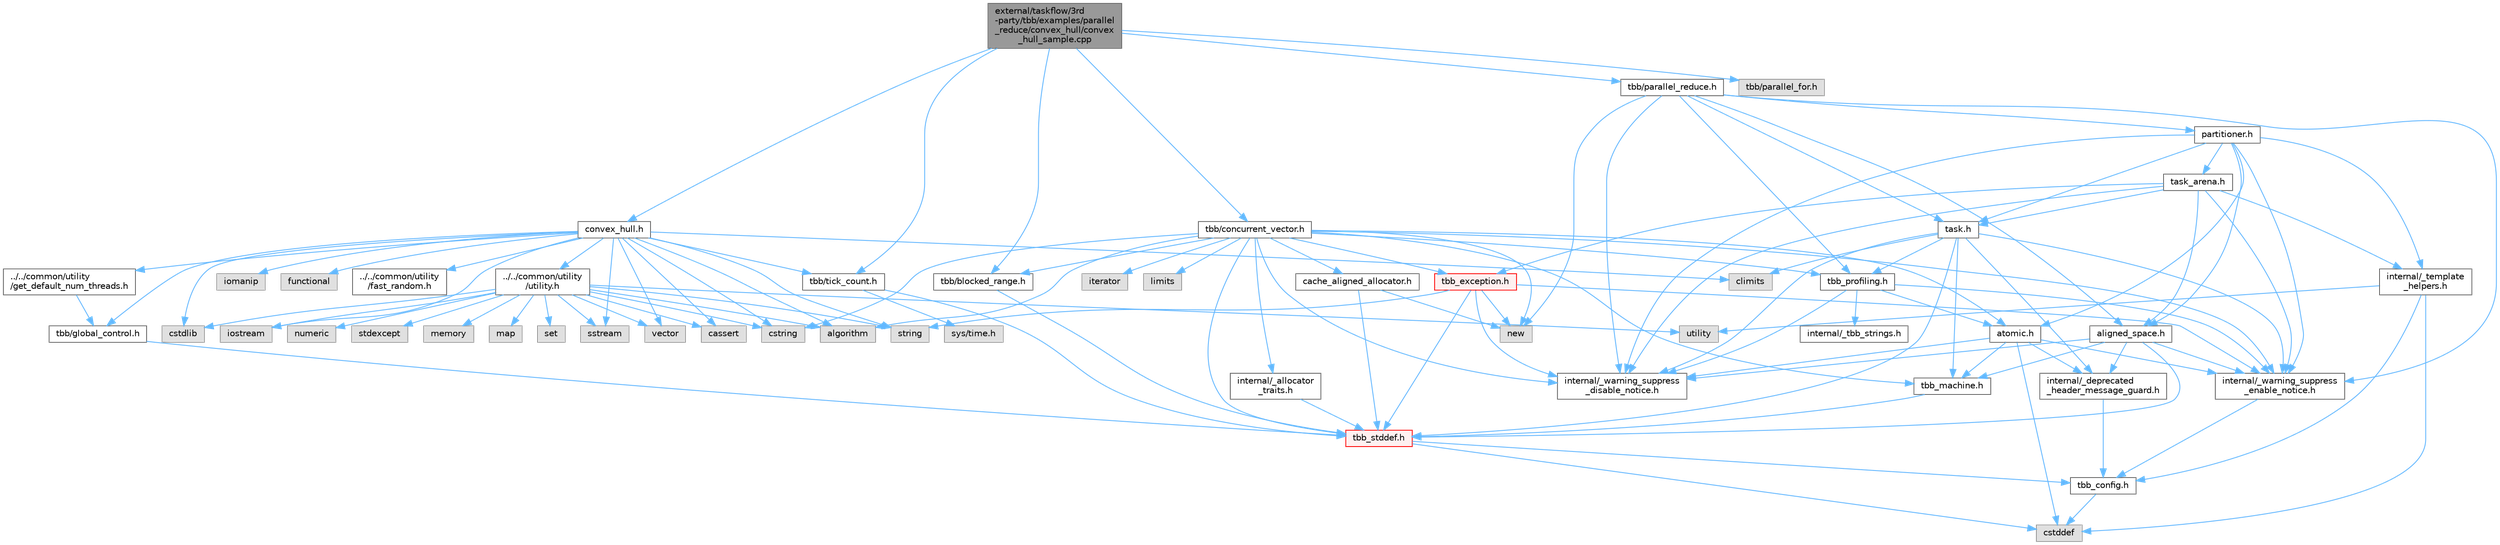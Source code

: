 digraph "external/taskflow/3rd-party/tbb/examples/parallel_reduce/convex_hull/convex_hull_sample.cpp"
{
 // LATEX_PDF_SIZE
  bgcolor="transparent";
  edge [fontname=Helvetica,fontsize=10,labelfontname=Helvetica,labelfontsize=10];
  node [fontname=Helvetica,fontsize=10,shape=box,height=0.2,width=0.4];
  Node1 [id="Node000001",label="external/taskflow/3rd\l-party/tbb/examples/parallel\l_reduce/convex_hull/convex\l_hull_sample.cpp",height=0.2,width=0.4,color="gray40", fillcolor="grey60", style="filled", fontcolor="black",tooltip=" "];
  Node1 -> Node2 [id="edge115_Node000001_Node000002",color="steelblue1",style="solid",tooltip=" "];
  Node2 [id="Node000002",label="convex_hull.h",height=0.2,width=0.4,color="grey40", fillcolor="white", style="filled",URL="$convex__hull_8h.html",tooltip=" "];
  Node2 -> Node3 [id="edge116_Node000002_Node000003",color="steelblue1",style="solid",tooltip=" "];
  Node3 [id="Node000003",label="cassert",height=0.2,width=0.4,color="grey60", fillcolor="#E0E0E0", style="filled",tooltip=" "];
  Node2 -> Node4 [id="edge117_Node000002_Node000004",color="steelblue1",style="solid",tooltip=" "];
  Node4 [id="Node000004",label="cstdlib",height=0.2,width=0.4,color="grey60", fillcolor="#E0E0E0", style="filled",tooltip=" "];
  Node2 -> Node5 [id="edge118_Node000002_Node000005",color="steelblue1",style="solid",tooltip=" "];
  Node5 [id="Node000005",label="iostream",height=0.2,width=0.4,color="grey60", fillcolor="#E0E0E0", style="filled",tooltip=" "];
  Node2 -> Node6 [id="edge119_Node000002_Node000006",color="steelblue1",style="solid",tooltip=" "];
  Node6 [id="Node000006",label="iomanip",height=0.2,width=0.4,color="grey60", fillcolor="#E0E0E0", style="filled",tooltip=" "];
  Node2 -> Node7 [id="edge120_Node000002_Node000007",color="steelblue1",style="solid",tooltip=" "];
  Node7 [id="Node000007",label="sstream",height=0.2,width=0.4,color="grey60", fillcolor="#E0E0E0", style="filled",tooltip=" "];
  Node2 -> Node8 [id="edge121_Node000002_Node000008",color="steelblue1",style="solid",tooltip=" "];
  Node8 [id="Node000008",label="vector",height=0.2,width=0.4,color="grey60", fillcolor="#E0E0E0", style="filled",tooltip=" "];
  Node2 -> Node9 [id="edge122_Node000002_Node000009",color="steelblue1",style="solid",tooltip=" "];
  Node9 [id="Node000009",label="string",height=0.2,width=0.4,color="grey60", fillcolor="#E0E0E0", style="filled",tooltip=" "];
  Node2 -> Node10 [id="edge123_Node000002_Node000010",color="steelblue1",style="solid",tooltip=" "];
  Node10 [id="Node000010",label="cstring",height=0.2,width=0.4,color="grey60", fillcolor="#E0E0E0", style="filled",tooltip=" "];
  Node2 -> Node11 [id="edge124_Node000002_Node000011",color="steelblue1",style="solid",tooltip=" "];
  Node11 [id="Node000011",label="algorithm",height=0.2,width=0.4,color="grey60", fillcolor="#E0E0E0", style="filled",tooltip=" "];
  Node2 -> Node12 [id="edge125_Node000002_Node000012",color="steelblue1",style="solid",tooltip=" "];
  Node12 [id="Node000012",label="functional",height=0.2,width=0.4,color="grey60", fillcolor="#E0E0E0", style="filled",tooltip=" "];
  Node2 -> Node13 [id="edge126_Node000002_Node000013",color="steelblue1",style="solid",tooltip=" "];
  Node13 [id="Node000013",label="climits",height=0.2,width=0.4,color="grey60", fillcolor="#E0E0E0", style="filled",tooltip=" "];
  Node2 -> Node14 [id="edge127_Node000002_Node000014",color="steelblue1",style="solid",tooltip=" "];
  Node14 [id="Node000014",label="tbb/tick_count.h",height=0.2,width=0.4,color="grey40", fillcolor="white", style="filled",URL="$tick__count_8h.html",tooltip=" "];
  Node14 -> Node15 [id="edge128_Node000014_Node000015",color="steelblue1",style="solid",tooltip=" "];
  Node15 [id="Node000015",label="tbb_stddef.h",height=0.2,width=0.4,color="red", fillcolor="#FFF0F0", style="filled",URL="$tbb__stddef_8h.html",tooltip=" "];
  Node15 -> Node16 [id="edge129_Node000015_Node000016",color="steelblue1",style="solid",tooltip=" "];
  Node16 [id="Node000016",label="tbb_config.h",height=0.2,width=0.4,color="grey40", fillcolor="white", style="filled",URL="$tbb__config_8h.html",tooltip=" "];
  Node16 -> Node17 [id="edge130_Node000016_Node000017",color="steelblue1",style="solid",tooltip=" "];
  Node17 [id="Node000017",label="cstddef",height=0.2,width=0.4,color="grey60", fillcolor="#E0E0E0", style="filled",tooltip=" "];
  Node15 -> Node17 [id="edge131_Node000015_Node000017",color="steelblue1",style="solid",tooltip=" "];
  Node14 -> Node19 [id="edge132_Node000014_Node000019",color="steelblue1",style="solid",tooltip=" "];
  Node19 [id="Node000019",label="sys/time.h",height=0.2,width=0.4,color="grey60", fillcolor="#E0E0E0", style="filled",tooltip=" "];
  Node2 -> Node20 [id="edge133_Node000002_Node000020",color="steelblue1",style="solid",tooltip=" "];
  Node20 [id="Node000020",label="tbb/global_control.h",height=0.2,width=0.4,color="grey40", fillcolor="white", style="filled",URL="$global__control_8h.html",tooltip=" "];
  Node20 -> Node15 [id="edge134_Node000020_Node000015",color="steelblue1",style="solid",tooltip=" "];
  Node2 -> Node21 [id="edge135_Node000002_Node000021",color="steelblue1",style="solid",tooltip=" "];
  Node21 [id="Node000021",label="../../common/utility\l/utility.h",height=0.2,width=0.4,color="grey40", fillcolor="white", style="filled",URL="$external_2taskflow_23rd-party_2tbb_2examples_2common_2utility_2utility_8h.html",tooltip=" "];
  Node21 -> Node22 [id="edge136_Node000021_Node000022",color="steelblue1",style="solid",tooltip=" "];
  Node22 [id="Node000022",label="utility",height=0.2,width=0.4,color="grey60", fillcolor="#E0E0E0", style="filled",tooltip=" "];
  Node21 -> Node9 [id="edge137_Node000021_Node000009",color="steelblue1",style="solid",tooltip=" "];
  Node21 -> Node10 [id="edge138_Node000021_Node000010",color="steelblue1",style="solid",tooltip=" "];
  Node21 -> Node8 [id="edge139_Node000021_Node000008",color="steelblue1",style="solid",tooltip=" "];
  Node21 -> Node23 [id="edge140_Node000021_Node000023",color="steelblue1",style="solid",tooltip=" "];
  Node23 [id="Node000023",label="map",height=0.2,width=0.4,color="grey60", fillcolor="#E0E0E0", style="filled",tooltip=" "];
  Node21 -> Node24 [id="edge141_Node000021_Node000024",color="steelblue1",style="solid",tooltip=" "];
  Node24 [id="Node000024",label="set",height=0.2,width=0.4,color="grey60", fillcolor="#E0E0E0", style="filled",tooltip=" "];
  Node21 -> Node11 [id="edge142_Node000021_Node000011",color="steelblue1",style="solid",tooltip=" "];
  Node21 -> Node7 [id="edge143_Node000021_Node000007",color="steelblue1",style="solid",tooltip=" "];
  Node21 -> Node25 [id="edge144_Node000021_Node000025",color="steelblue1",style="solid",tooltip=" "];
  Node25 [id="Node000025",label="numeric",height=0.2,width=0.4,color="grey60", fillcolor="#E0E0E0", style="filled",tooltip=" "];
  Node21 -> Node26 [id="edge145_Node000021_Node000026",color="steelblue1",style="solid",tooltip=" "];
  Node26 [id="Node000026",label="stdexcept",height=0.2,width=0.4,color="grey60", fillcolor="#E0E0E0", style="filled",tooltip=" "];
  Node21 -> Node27 [id="edge146_Node000021_Node000027",color="steelblue1",style="solid",tooltip=" "];
  Node27 [id="Node000027",label="memory",height=0.2,width=0.4,color="grey60", fillcolor="#E0E0E0", style="filled",tooltip=" "];
  Node21 -> Node3 [id="edge147_Node000021_Node000003",color="steelblue1",style="solid",tooltip=" "];
  Node21 -> Node5 [id="edge148_Node000021_Node000005",color="steelblue1",style="solid",tooltip=" "];
  Node21 -> Node4 [id="edge149_Node000021_Node000004",color="steelblue1",style="solid",tooltip=" "];
  Node2 -> Node28 [id="edge150_Node000002_Node000028",color="steelblue1",style="solid",tooltip=" "];
  Node28 [id="Node000028",label="../../common/utility\l/get_default_num_threads.h",height=0.2,width=0.4,color="grey40", fillcolor="white", style="filled",URL="$get__default__num__threads_8h.html",tooltip=" "];
  Node28 -> Node20 [id="edge151_Node000028_Node000020",color="steelblue1",style="solid",tooltip=" "];
  Node2 -> Node29 [id="edge152_Node000002_Node000029",color="steelblue1",style="solid",tooltip=" "];
  Node29 [id="Node000029",label="../../common/utility\l/fast_random.h",height=0.2,width=0.4,color="grey40", fillcolor="white", style="filled",URL="$fast__random_8h.html",tooltip=" "];
  Node1 -> Node30 [id="edge153_Node000001_Node000030",color="steelblue1",style="solid",tooltip=" "];
  Node30 [id="Node000030",label="tbb/parallel_for.h",height=0.2,width=0.4,color="grey60", fillcolor="#E0E0E0", style="filled",tooltip=" "];
  Node1 -> Node31 [id="edge154_Node000001_Node000031",color="steelblue1",style="solid",tooltip=" "];
  Node31 [id="Node000031",label="tbb/parallel_reduce.h",height=0.2,width=0.4,color="grey40", fillcolor="white", style="filled",URL="$parallel__reduce_8h.html",tooltip=" "];
  Node31 -> Node32 [id="edge155_Node000031_Node000032",color="steelblue1",style="solid",tooltip=" "];
  Node32 [id="Node000032",label="internal/_warning_suppress\l_enable_notice.h",height=0.2,width=0.4,color="grey40", fillcolor="white", style="filled",URL="$__warning__suppress__enable__notice_8h.html",tooltip=" "];
  Node32 -> Node16 [id="edge156_Node000032_Node000016",color="steelblue1",style="solid",tooltip=" "];
  Node31 -> Node33 [id="edge157_Node000031_Node000033",color="steelblue1",style="solid",tooltip=" "];
  Node33 [id="Node000033",label="new",height=0.2,width=0.4,color="grey60", fillcolor="#E0E0E0", style="filled",tooltip=" "];
  Node31 -> Node34 [id="edge158_Node000031_Node000034",color="steelblue1",style="solid",tooltip=" "];
  Node34 [id="Node000034",label="task.h",height=0.2,width=0.4,color="grey40", fillcolor="white", style="filled",URL="$task_8h.html",tooltip=" "];
  Node34 -> Node35 [id="edge159_Node000034_Node000035",color="steelblue1",style="solid",tooltip=" "];
  Node35 [id="Node000035",label="internal/_deprecated\l_header_message_guard.h",height=0.2,width=0.4,color="grey40", fillcolor="white", style="filled",URL="$__deprecated__header__message__guard_8h.html",tooltip=" "];
  Node35 -> Node16 [id="edge160_Node000035_Node000016",color="steelblue1",style="solid",tooltip=" "];
  Node34 -> Node32 [id="edge161_Node000034_Node000032",color="steelblue1",style="solid",tooltip=" "];
  Node34 -> Node15 [id="edge162_Node000034_Node000015",color="steelblue1",style="solid",tooltip=" "];
  Node34 -> Node36 [id="edge163_Node000034_Node000036",color="steelblue1",style="solid",tooltip=" "];
  Node36 [id="Node000036",label="tbb_machine.h",height=0.2,width=0.4,color="grey40", fillcolor="white", style="filled",URL="$tbb__machine_8h.html",tooltip=" "];
  Node36 -> Node15 [id="edge164_Node000036_Node000015",color="steelblue1",style="solid",tooltip=" "];
  Node34 -> Node37 [id="edge165_Node000034_Node000037",color="steelblue1",style="solid",tooltip=" "];
  Node37 [id="Node000037",label="tbb_profiling.h",height=0.2,width=0.4,color="grey40", fillcolor="white", style="filled",URL="$tbb__profiling_8h.html",tooltip=" "];
  Node37 -> Node32 [id="edge166_Node000037_Node000032",color="steelblue1",style="solid",tooltip=" "];
  Node37 -> Node38 [id="edge167_Node000037_Node000038",color="steelblue1",style="solid",tooltip=" "];
  Node38 [id="Node000038",label="internal/_tbb_strings.h",height=0.2,width=0.4,color="grey40", fillcolor="white", style="filled",URL="$__tbb__strings_8h.html",tooltip=" "];
  Node37 -> Node39 [id="edge168_Node000037_Node000039",color="steelblue1",style="solid",tooltip=" "];
  Node39 [id="Node000039",label="atomic.h",height=0.2,width=0.4,color="grey40", fillcolor="white", style="filled",URL="$external_2taskflow_23rd-party_2tbb_2include_2tbb_2atomic_8h.html",tooltip=" "];
  Node39 -> Node35 [id="edge169_Node000039_Node000035",color="steelblue1",style="solid",tooltip=" "];
  Node39 -> Node32 [id="edge170_Node000039_Node000032",color="steelblue1",style="solid",tooltip=" "];
  Node39 -> Node17 [id="edge171_Node000039_Node000017",color="steelblue1",style="solid",tooltip=" "];
  Node39 -> Node36 [id="edge172_Node000039_Node000036",color="steelblue1",style="solid",tooltip=" "];
  Node39 -> Node40 [id="edge173_Node000039_Node000040",color="steelblue1",style="solid",tooltip=" "];
  Node40 [id="Node000040",label="internal/_warning_suppress\l_disable_notice.h",height=0.2,width=0.4,color="grey40", fillcolor="white", style="filled",URL="$__warning__suppress__disable__notice_8h.html",tooltip=" "];
  Node37 -> Node40 [id="edge174_Node000037_Node000040",color="steelblue1",style="solid",tooltip=" "];
  Node34 -> Node13 [id="edge175_Node000034_Node000013",color="steelblue1",style="solid",tooltip=" "];
  Node34 -> Node40 [id="edge176_Node000034_Node000040",color="steelblue1",style="solid",tooltip=" "];
  Node31 -> Node41 [id="edge177_Node000031_Node000041",color="steelblue1",style="solid",tooltip=" "];
  Node41 [id="Node000041",label="aligned_space.h",height=0.2,width=0.4,color="grey40", fillcolor="white", style="filled",URL="$aligned__space_8h.html",tooltip=" "];
  Node41 -> Node35 [id="edge178_Node000041_Node000035",color="steelblue1",style="solid",tooltip=" "];
  Node41 -> Node32 [id="edge179_Node000041_Node000032",color="steelblue1",style="solid",tooltip=" "];
  Node41 -> Node15 [id="edge180_Node000041_Node000015",color="steelblue1",style="solid",tooltip=" "];
  Node41 -> Node36 [id="edge181_Node000041_Node000036",color="steelblue1",style="solid",tooltip=" "];
  Node41 -> Node40 [id="edge182_Node000041_Node000040",color="steelblue1",style="solid",tooltip=" "];
  Node31 -> Node42 [id="edge183_Node000031_Node000042",color="steelblue1",style="solid",tooltip=" "];
  Node42 [id="Node000042",label="partitioner.h",height=0.2,width=0.4,color="grey40", fillcolor="white", style="filled",URL="$partitioner_8h.html",tooltip=" "];
  Node42 -> Node32 [id="edge184_Node000042_Node000032",color="steelblue1",style="solid",tooltip=" "];
  Node42 -> Node34 [id="edge185_Node000042_Node000034",color="steelblue1",style="solid",tooltip=" "];
  Node42 -> Node43 [id="edge186_Node000042_Node000043",color="steelblue1",style="solid",tooltip=" "];
  Node43 [id="Node000043",label="task_arena.h",height=0.2,width=0.4,color="grey40", fillcolor="white", style="filled",URL="$task__arena_8h.html",tooltip=" "];
  Node43 -> Node32 [id="edge187_Node000043_Node000032",color="steelblue1",style="solid",tooltip=" "];
  Node43 -> Node34 [id="edge188_Node000043_Node000034",color="steelblue1",style="solid",tooltip=" "];
  Node43 -> Node44 [id="edge189_Node000043_Node000044",color="steelblue1",style="solid",tooltip=" "];
  Node44 [id="Node000044",label="tbb_exception.h",height=0.2,width=0.4,color="red", fillcolor="#FFF0F0", style="filled",URL="$tbb__exception_8h.html",tooltip=" "];
  Node44 -> Node32 [id="edge190_Node000044_Node000032",color="steelblue1",style="solid",tooltip=" "];
  Node44 -> Node15 [id="edge191_Node000044_Node000015",color="steelblue1",style="solid",tooltip=" "];
  Node44 -> Node33 [id="edge192_Node000044_Node000033",color="steelblue1",style="solid",tooltip=" "];
  Node44 -> Node9 [id="edge193_Node000044_Node000009",color="steelblue1",style="solid",tooltip=" "];
  Node44 -> Node40 [id="edge194_Node000044_Node000040",color="steelblue1",style="solid",tooltip=" "];
  Node43 -> Node48 [id="edge195_Node000043_Node000048",color="steelblue1",style="solid",tooltip=" "];
  Node48 [id="Node000048",label="internal/_template\l_helpers.h",height=0.2,width=0.4,color="grey40", fillcolor="white", style="filled",URL="$__template__helpers_8h.html",tooltip=" "];
  Node48 -> Node22 [id="edge196_Node000048_Node000022",color="steelblue1",style="solid",tooltip=" "];
  Node48 -> Node17 [id="edge197_Node000048_Node000017",color="steelblue1",style="solid",tooltip=" "];
  Node48 -> Node16 [id="edge198_Node000048_Node000016",color="steelblue1",style="solid",tooltip=" "];
  Node43 -> Node41 [id="edge199_Node000043_Node000041",color="steelblue1",style="solid",tooltip=" "];
  Node43 -> Node40 [id="edge200_Node000043_Node000040",color="steelblue1",style="solid",tooltip=" "];
  Node42 -> Node41 [id="edge201_Node000042_Node000041",color="steelblue1",style="solid",tooltip=" "];
  Node42 -> Node39 [id="edge202_Node000042_Node000039",color="steelblue1",style="solid",tooltip=" "];
  Node42 -> Node48 [id="edge203_Node000042_Node000048",color="steelblue1",style="solid",tooltip=" "];
  Node42 -> Node40 [id="edge204_Node000042_Node000040",color="steelblue1",style="solid",tooltip=" "];
  Node31 -> Node37 [id="edge205_Node000031_Node000037",color="steelblue1",style="solid",tooltip=" "];
  Node31 -> Node40 [id="edge206_Node000031_Node000040",color="steelblue1",style="solid",tooltip=" "];
  Node1 -> Node49 [id="edge207_Node000001_Node000049",color="steelblue1",style="solid",tooltip=" "];
  Node49 [id="Node000049",label="tbb/blocked_range.h",height=0.2,width=0.4,color="grey40", fillcolor="white", style="filled",URL="$blocked__range_8h.html",tooltip=" "];
  Node49 -> Node15 [id="edge208_Node000049_Node000015",color="steelblue1",style="solid",tooltip=" "];
  Node1 -> Node14 [id="edge209_Node000001_Node000014",color="steelblue1",style="solid",tooltip=" "];
  Node1 -> Node50 [id="edge210_Node000001_Node000050",color="steelblue1",style="solid",tooltip=" "];
  Node50 [id="Node000050",label="tbb/concurrent_vector.h",height=0.2,width=0.4,color="grey40", fillcolor="white", style="filled",URL="$concurrent__vector_8h.html",tooltip=" "];
  Node50 -> Node32 [id="edge211_Node000050_Node000032",color="steelblue1",style="solid",tooltip=" "];
  Node50 -> Node15 [id="edge212_Node000050_Node000015",color="steelblue1",style="solid",tooltip=" "];
  Node50 -> Node44 [id="edge213_Node000050_Node000044",color="steelblue1",style="solid",tooltip=" "];
  Node50 -> Node39 [id="edge214_Node000050_Node000039",color="steelblue1",style="solid",tooltip=" "];
  Node50 -> Node51 [id="edge215_Node000050_Node000051",color="steelblue1",style="solid",tooltip=" "];
  Node51 [id="Node000051",label="cache_aligned_allocator.h",height=0.2,width=0.4,color="grey40", fillcolor="white", style="filled",URL="$cache__aligned__allocator_8h.html",tooltip=" "];
  Node51 -> Node33 [id="edge216_Node000051_Node000033",color="steelblue1",style="solid",tooltip=" "];
  Node51 -> Node15 [id="edge217_Node000051_Node000015",color="steelblue1",style="solid",tooltip=" "];
  Node50 -> Node49 [id="edge218_Node000050_Node000049",color="steelblue1",style="solid",tooltip=" "];
  Node50 -> Node36 [id="edge219_Node000050_Node000036",color="steelblue1",style="solid",tooltip=" "];
  Node50 -> Node37 [id="edge220_Node000050_Node000037",color="steelblue1",style="solid",tooltip=" "];
  Node50 -> Node33 [id="edge221_Node000050_Node000033",color="steelblue1",style="solid",tooltip=" "];
  Node50 -> Node10 [id="edge222_Node000050_Node000010",color="steelblue1",style="solid",tooltip=" "];
  Node50 -> Node11 [id="edge223_Node000050_Node000011",color="steelblue1",style="solid",tooltip=" "];
  Node50 -> Node52 [id="edge224_Node000050_Node000052",color="steelblue1",style="solid",tooltip=" "];
  Node52 [id="Node000052",label="iterator",height=0.2,width=0.4,color="grey60", fillcolor="#E0E0E0", style="filled",tooltip=" "];
  Node50 -> Node53 [id="edge225_Node000050_Node000053",color="steelblue1",style="solid",tooltip=" "];
  Node53 [id="Node000053",label="internal/_allocator\l_traits.h",height=0.2,width=0.4,color="grey40", fillcolor="white", style="filled",URL="$__allocator__traits_8h.html",tooltip=" "];
  Node53 -> Node15 [id="edge226_Node000053_Node000015",color="steelblue1",style="solid",tooltip=" "];
  Node50 -> Node54 [id="edge227_Node000050_Node000054",color="steelblue1",style="solid",tooltip=" "];
  Node54 [id="Node000054",label="limits",height=0.2,width=0.4,color="grey60", fillcolor="#E0E0E0", style="filled",tooltip=" "];
  Node50 -> Node40 [id="edge228_Node000050_Node000040",color="steelblue1",style="solid",tooltip=" "];
}
